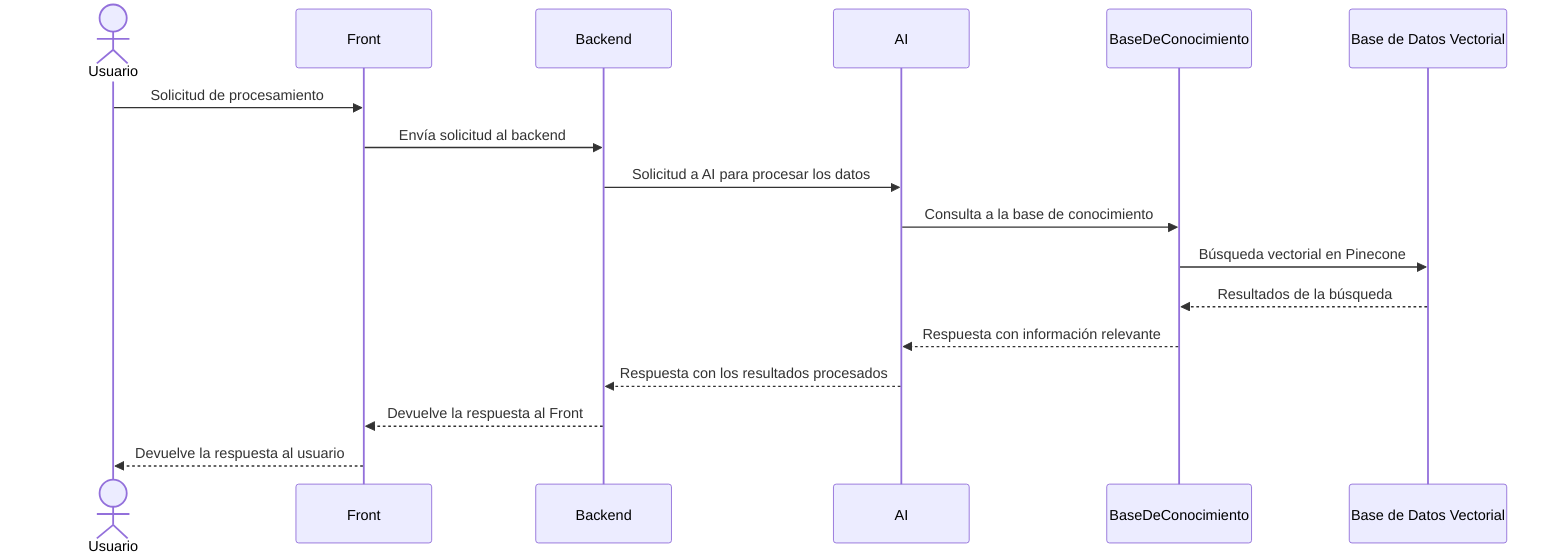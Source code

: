 sequenceDiagram
    actor Usuario
    participant Front
    participant Backend
    participant AI
    participant BaseDeConocimiento
    participant bdv as Base de Datos Vectorial

    Usuario->>Front: Solicitud de procesamiento
    Front->>Backend: Envía solicitud al backend
    Backend->>AI: Solicitud a AI para procesar los datos
    AI->>BaseDeConocimiento: Consulta a la base de conocimiento
    BaseDeConocimiento->>bdv: Búsqueda vectorial en Pinecone
    bdv-->>BaseDeConocimiento: Resultados de la búsqueda
    BaseDeConocimiento-->>AI: Respuesta con información relevante
    AI-->>Backend: Respuesta con los resultados procesados
    Backend-->>Front: Devuelve la respuesta al Front
    Front-->>Usuario: Devuelve la respuesta al usuario